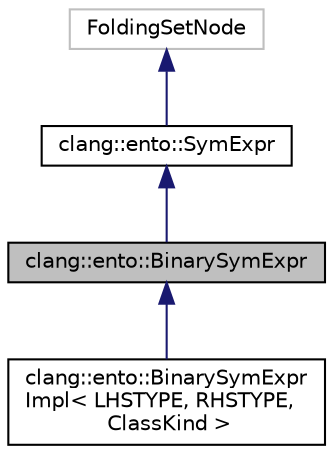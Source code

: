 digraph "clang::ento::BinarySymExpr"
{
 // LATEX_PDF_SIZE
  bgcolor="transparent";
  edge [fontname="Helvetica",fontsize="10",labelfontname="Helvetica",labelfontsize="10"];
  node [fontname="Helvetica",fontsize="10",shape=record];
  Node1 [label="clang::ento::BinarySymExpr",height=0.2,width=0.4,color="black", fillcolor="grey75", style="filled", fontcolor="black",tooltip="Represents a symbolic expression involving a binary operator."];
  Node2 -> Node1 [dir="back",color="midnightblue",fontsize="10",style="solid",fontname="Helvetica"];
  Node2 [label="clang::ento::SymExpr",height=0.2,width=0.4,color="black",URL="$classclang_1_1ento_1_1SymExpr.html",tooltip="Symbolic value."];
  Node3 -> Node2 [dir="back",color="midnightblue",fontsize="10",style="solid",fontname="Helvetica"];
  Node3 [label="FoldingSetNode",height=0.2,width=0.4,color="grey75",tooltip=" "];
  Node1 -> Node4 [dir="back",color="midnightblue",fontsize="10",style="solid",fontname="Helvetica"];
  Node4 [label="clang::ento::BinarySymExpr\lImpl\< LHSTYPE, RHSTYPE,\l ClassKind \>",height=0.2,width=0.4,color="black",URL="$classclang_1_1ento_1_1BinarySymExprImpl.html",tooltip="Template implementation for all binary symbolic expressions."];
}
